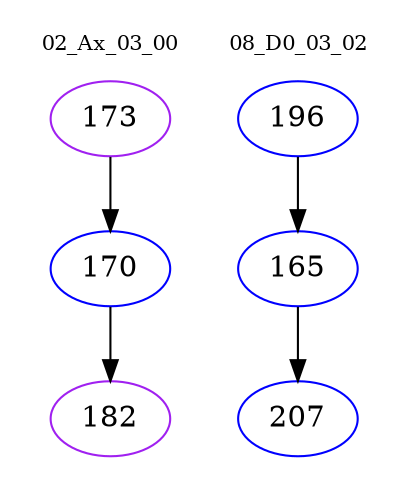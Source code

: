 digraph{
subgraph cluster_0 {
color = white
label = "02_Ax_03_00";
fontsize=10;
T0_173 [label="173", color="purple"]
T0_173 -> T0_170 [color="black"]
T0_170 [label="170", color="blue"]
T0_170 -> T0_182 [color="black"]
T0_182 [label="182", color="purple"]
}
subgraph cluster_1 {
color = white
label = "08_D0_03_02";
fontsize=10;
T1_196 [label="196", color="blue"]
T1_196 -> T1_165 [color="black"]
T1_165 [label="165", color="blue"]
T1_165 -> T1_207 [color="black"]
T1_207 [label="207", color="blue"]
}
}
